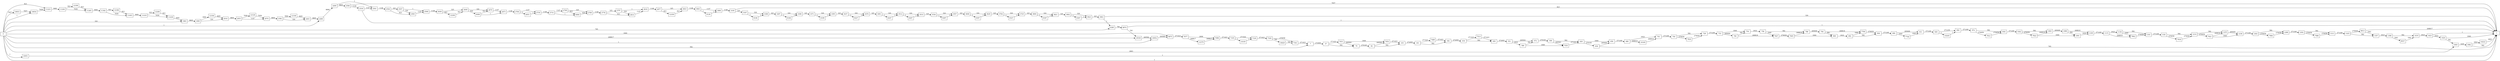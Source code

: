 digraph {
	graph [rankdir=LR]
	node [shape=rectangle]
	7 -> 37 [label=272005]
	37 -> 79 [label=582]
	37 -> 7431 [label=271423]
	79 -> 82 [label=270165]
	82 -> 103 [label=582]
	82 -> 7452 [label=269583]
	103 -> 161 [label=272005]
	161 -> 182 [label=582]
	161 -> 7489 [label=271423]
	182 -> 434 [label=272005]
	434 -> 459 [label=582]
	434 -> 7513 [label=271423]
	459 -> 551 [label=272005]
	551 -> 566 [label=2422]
	551 -> 572 [label=269583]
	566 -> 572 [label=582]
	566 -> 7555 [label=1840]
	572 -> 599 [label=270165]
	599 -> 620 [label=582]
	599 -> 7555 [label=269583]
	620 -> 636 [label=270165]
	620 -> 656 [label=1840]
	636 -> 1 [label=765]
	636 -> 656 [label=269400]
	656 -> 680 [label=271240]
	680 -> 701 [label=2422]
	680 -> 10169 [label=268818]
	701 -> 704 [label=271240]
	704 -> 728 [label=582]
	704 -> 7624 [label=270658]
	728 -> 733 [label=271240]
	733 -> 740 [label=269400]
	733 -> 754 [label=1840]
	740 -> 754 [label=582]
	740 -> 7647 [label=268818]
	754 -> 758 [label=2422]
	758 -> 788 [label=582]
	758 -> 7647 [label=1840]
	788 -> 794 [label=269400]
	794 -> 800 [label=582]
	794 -> 7706 [label=268818]
	800 -> 802 [label=2422]
	802 -> 844 [label=582]
	802 -> 7706 [label=1840]
	844 -> 890 [label=271240]
	890 -> 911 [label=269400]
	890 -> 7746 [label=1840]
	911 -> 929 [label=271240]
	929 -> 950 [label=271239]
	929 -> 10245 [label=1]
	950 -> 974 [label=271240]
	974 -> 1041 [label=582]
	974 -> 7812 [label=270658]
	1041 -> 1042 [label=271240]
	1042 -> 1063 [label=582]
	1042 -> 7822 [label=270658]
	1063 -> 1088 [label=269400]
	1088 -> 1091 [label=582]
	1088 -> 1109 [label=268818]
	1091 -> 1109 [label=2422]
	1109 -> 1115 [label=271240]
	1115 -> 1134 [label=2422]
	1115 -> 7862 [label=268818]
	1134 -> 1161 [label=582]
	1134 -> 7862 [label=1840]
	1161 -> 1181 [label=271240]
	1181 -> 1214 [label=582]
	1181 -> 7918 [label=270658]
	1214 -> 1235 [label=582]
	1214 -> 7921 [label=270658]
	1235 -> 1238 [label=269400]
	1238 -> 1262 [label=271240]
	1262 -> 1288 [label=582]
	1262 -> 7966 [label=270658]
	1288 -> 1292 [label=271240]
	1292 -> 1313 [label=582]
	1292 -> 7986 [label=270658]
	1313 -> 1325 [label=271240]
	1325 -> 1357 [label=582]
	1325 -> 8013 [label=270658]
	1357 -> 1398 [label=2423]
	1398 -> 1419 [label=582]
	1398 -> 8037 [label=1841]
	1419 -> 1423 [label=2423]
	1423 -> 1424 [label=2422]
	1423 -> 1 [label=1]
	1424 -> 1845 [label=582]
	1424 -> 1 [label=1840]
	1845 -> 1982 [label=3245]
	1982 -> 1 [label=582]
	1982 -> 14222 [label=2663]
	1983 -> 1995 [label=8805]
	1995 -> 2016 [label=324]
	1995 -> 12106 [label=8481]
	2016 -> 2053 [label=8805]
	2053 -> 2074 [label=1147]
	2053 -> 12126 [label=7658]
	2074 -> 2382 [label=8805]
	2382 -> 2403 [label=324]
	2382 -> 12146 [label=8481]
	2403 -> 2490 [label=8805]
	2490 -> 2499 [label=8806]
	2499 -> 2506 [label=8805]
	2499 -> 2541 [label=1]
	2506 -> 1 [label=7657]
	2506 -> 2530 [label=1148]
	2530 -> 1 [label=1]
	2530 -> 2541 [label=1147]
	2541 -> 2544 [label=1148]
	2544 -> 2547 [label=325]
	2544 -> 2565 [label=823]
	2547 -> 2565 [label=324]
	2547 -> 2568 [label=1]
	2565 -> 2568 [label=1147]
	2568 -> 2628 [label=1148]
	2628 -> 2649 [label=325]
	2628 -> 12246 [label=823]
	2649 -> 2670 [label=324]
	2649 -> 6008 [label=824]
	2670 -> 2673 [label=1147]
	2673 -> 2706 [label=1148]
	2706 -> 2730 [label=1147]
	2706 -> 6051 [label=1]
	2730 -> 2733 [label=1148]
	2733 -> 2748 [label=1147]
	2733 -> 6084 [label=1]
	2748 -> 2769 [label=324]
	2748 -> 6084 [label=823]
	2769 -> 2778 [label=1148]
	2778 -> 2797 [label=325]
	2778 -> 2814 [label=823]
	2797 -> 2814 [label=324]
	2797 -> 2818 [label=1]
	2814 -> 2818 [label=1147]
	2818 -> 2877 [label=1148]
	2877 -> 2923 [label=325]
	2877 -> 12359 [label=823]
	2923 -> 3063 [label=1148]
	3063 -> 3084 [label=1147]
	3063 -> 6126 [label=1]
	3084 -> 3100 [label=1148]
	3100 -> 1 [label=823]
	3100 -> 3167 [label=325]
	3167 -> 3188 [label=324]
	3167 -> 6146 [label=1]
	3188 -> 3287 [label=325]
	3287 -> 3308 [label=324]
	3287 -> 6166 [label=1]
	3308 -> 3371 [label=325]
	3371 -> 3395 [label=324]
	3371 -> 6189 [label=1]
	3395 -> 3437 [label=325]
	3437 -> 3476 [label=324]
	3437 -> 6227 [label=1]
	3476 -> 3491 [label=325]
	3491 -> 3512 [label=324]
	3491 -> 6247 [label=1]
	3512 -> 3533 [label=324]
	3512 -> 6267 [label=1]
	3533 -> 3536 [label=325]
	3536 -> 3557 [label=324]
	3536 -> 6287 [label=1]
	3557 -> 3608 [label=325]
	3608 -> 3629 [label=324]
	3608 -> 6307 [label=1]
	3629 -> 3704 [label=325]
	3704 -> 3725 [label=324]
	3704 -> 6327 [label=1]
	3725 -> 3800 [label=325]
	3800 -> 3821 [label=324]
	3800 -> 6347 [label=1]
	3821 -> 3902 [label=325]
	3902 -> 3923 [label=324]
	3902 -> 6367 [label=1]
	3923 -> 3963 [label=325]
	3963 -> 1 [label=324]
	3963 -> 6385 [label=1]
	6008 -> 2673 [label=1]
	6008 -> 2670 [label=823]
	6051 -> 2730 [label=1]
	6084 -> 2769 [label=824]
	6126 -> 3084 [label=1]
	6146 -> 3188 [label=1]
	6166 -> 3308 [label=1]
	6189 -> 3395 [label=1]
	6227 -> 3476 [label=1]
	6247 -> 3512 [label=1]
	6267 -> 3533 [label=1]
	6287 -> 3557 [label=1]
	6307 -> 3629 [label=1]
	6327 -> 3725 [label=1]
	6347 -> 3821 [label=1]
	6367 -> 3923 [label=1]
	6385 -> 6874 [label=766]
	6874 -> 1 [label=1]
	6874 -> 10539 [label=765]
	6875 -> 7077 [label=271423]
	7077 -> 7098 [label=2606]
	7077 -> 12379 [label=268817]
	7098 -> 7105 [label=271423]
	7105 -> 7126 [label=271422]
	7105 -> 10105 [label=1]
	7126 -> 7320 [label=271423]
	7320 -> 7341 [label=270658]
	7320 -> 10629 [label=765]
	7341 -> 7 [label=271423]
	7431 -> 7452 [label=1840]
	7431 -> 79 [label=269583]
	7452 -> 103 [label=271423]
	7489 -> 182 [label=271423]
	7513 -> 459 [label=271423]
	7555 -> 620 [label=271423]
	7624 -> 728 [label=270658]
	7647 -> 7665 [label=270658]
	7665 -> 800 [label=1840]
	7665 -> 788 [label=268818]
	7706 -> 844 [label=270658]
	7746 -> 911 [label=1840]
	7812 -> 1041 [label=270658]
	7822 -> 1091 [label=1840]
	7822 -> 1063 [label=268818]
	7862 -> 1161 [label=270658]
	7918 -> 1214 [label=270658]
	7921 -> 1238 [label=1840]
	7921 -> 1235 [label=268818]
	7966 -> 1288 [label=270658]
	7986 -> 1313 [label=270658]
	8013 -> 1 [label=268817]
	8013 -> 1357 [label=1841]
	8037 -> 1419 [label=1841]
	10051 -> 1 [label=1]
	10052 -> 6875 [label=269583]
	10105 -> 7126 [label=1]
	10169 -> 701 [label=268818]
	10245 -> 950 [label=1]
	10539 -> 10052 [label=269582]
	10629 -> 7341 [label=765]
	10653 -> 10654 [label=7657]
	10654 -> 11223 [label=7658]
	11223 -> 11244 [label=8481]
	11244 -> 11265 [label=7658]
	11244 -> 12166 [label=823]
	11265 -> 11382 [label=8481]
	11382 -> 11403 [label=7658]
	11382 -> 12186 [label=823]
	11403 -> 11418 [label=8481]
	11418 -> 11439 [label=7658]
	11418 -> 12206 [label=823]
	11439 -> 1983 [label=8481]
	12106 -> 2016 [label=8481]
	12126 -> 2074 [label=7658]
	12146 -> 2403 [label=8481]
	12166 -> 11265 [label=823]
	12186 -> 11403 [label=823]
	12206 -> 11439 [label=823]
	12246 -> 2649 [label=823]
	12359 -> 2923 [label=823]
	12379 -> 7098 [label=268817]
	14222 -> 1 [label=2663]
	0 -> 1983 [label=324]
	0 -> 2490 [label=1]
	0 -> 6875 [label=1840]
	0 -> 10052 [label=1]
	0 -> 6385 [label=765]
	0 -> 11223 [label=823]
	0 -> 10654 [label=1]
	0 -> 10539 [label=268817]
	0 -> 1845 [label=2663]
	0 -> 7 [label=582]
	0 -> 1 [label=1]
	0 -> 10051 [label=1]
	0 -> 10653 [label=7657]
}

